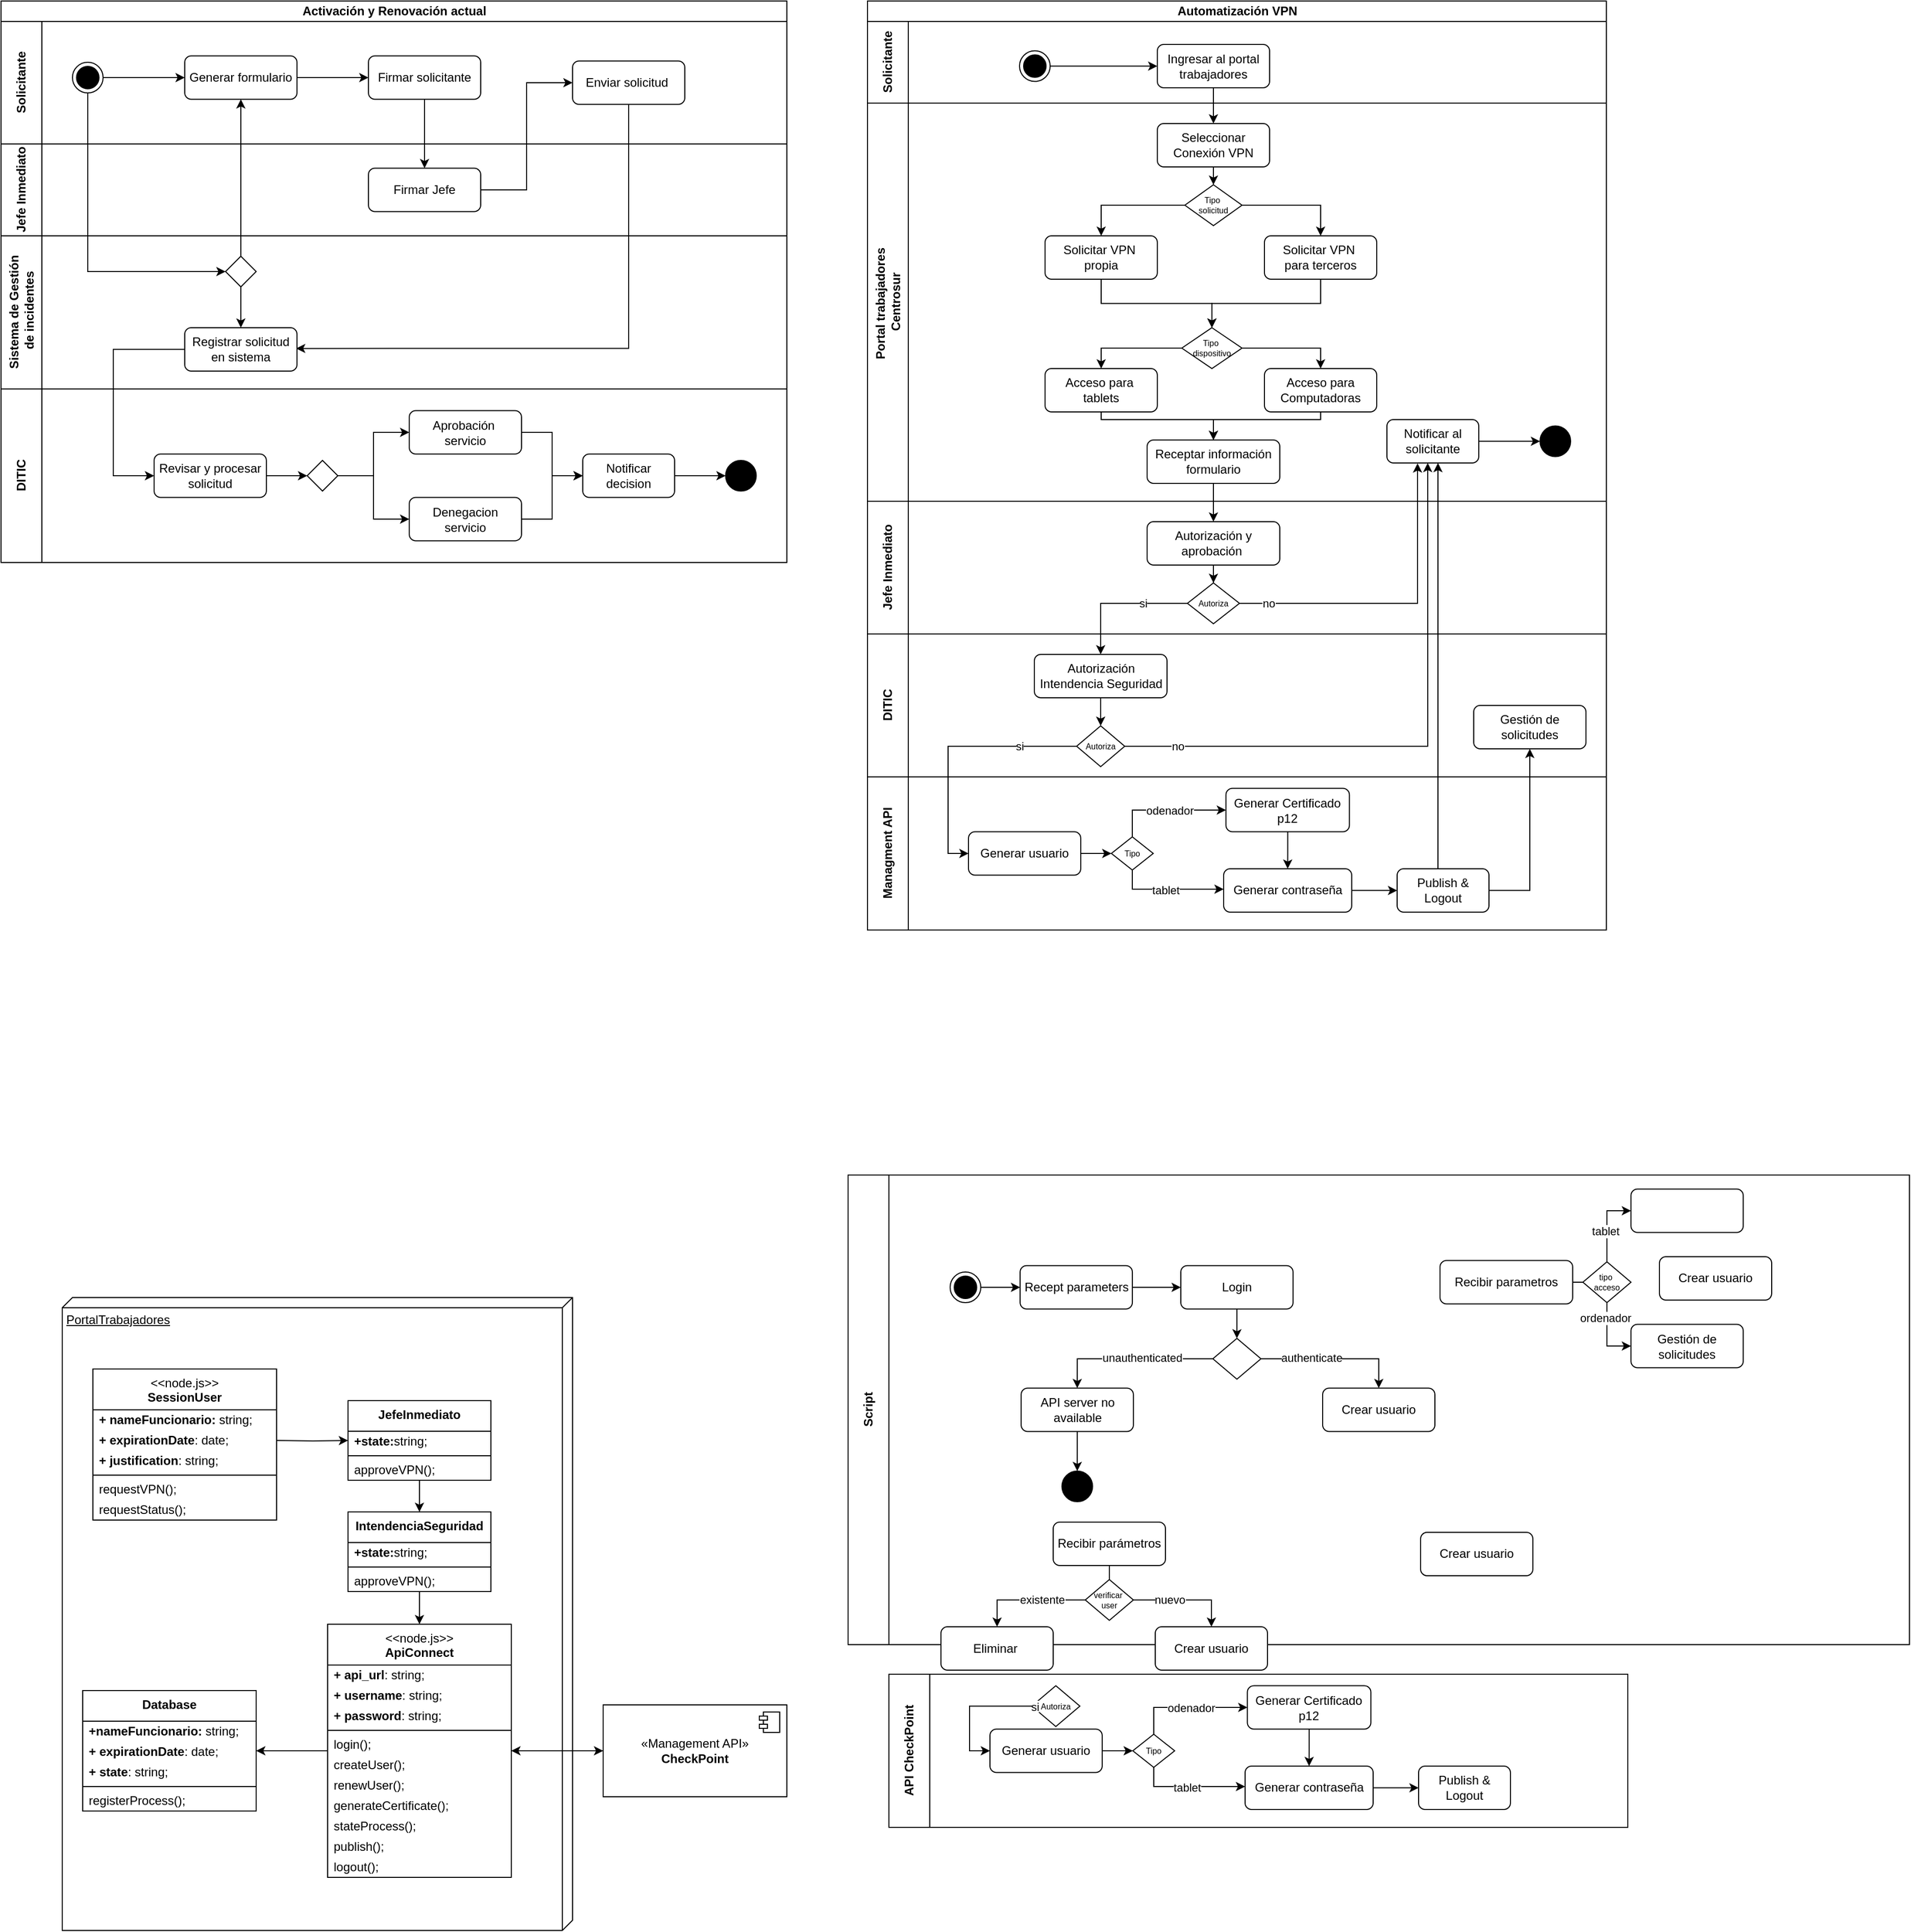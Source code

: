 <mxfile version="24.7.14">
  <diagram id="prtHgNgQTEPvFCAcTncT" name="Page-1">
    <mxGraphModel dx="778" dy="413" grid="1" gridSize="10" guides="1" tooltips="1" connect="1" arrows="1" fold="1" page="1" pageScale="1" pageWidth="827" pageHeight="1169" math="0" shadow="0">
      <root>
        <mxCell id="0" />
        <mxCell id="1" parent="0" />
        <mxCell id="noe4gfNRGWv2lA2J6sTW-7" value="Activación y Renovación actual" style="swimlane;childLayout=stackLayout;resizeParent=1;resizeParentMax=0;horizontal=1;startSize=20;horizontalStack=0;html=1;" parent="1" vertex="1">
          <mxGeometry x="30" y="40" width="770" height="550" as="geometry" />
        </mxCell>
        <mxCell id="noe4gfNRGWv2lA2J6sTW-8" value="Solicitante" style="swimlane;startSize=40;horizontal=0;html=1;" parent="noe4gfNRGWv2lA2J6sTW-7" vertex="1">
          <mxGeometry y="20" width="770" height="120" as="geometry" />
        </mxCell>
        <mxCell id="noe4gfNRGWv2lA2J6sTW-21" style="edgeStyle=orthogonalEdgeStyle;rounded=0;orthogonalLoop=1;jettySize=auto;html=1;exitX=1;exitY=0.5;exitDx=0;exitDy=0;entryX=0;entryY=0.5;entryDx=0;entryDy=0;" parent="noe4gfNRGWv2lA2J6sTW-8" source="noe4gfNRGWv2lA2J6sTW-16" target="noe4gfNRGWv2lA2J6sTW-20" edge="1">
          <mxGeometry relative="1" as="geometry" />
        </mxCell>
        <mxCell id="noe4gfNRGWv2lA2J6sTW-16" value="" style="ellipse;html=1;shape=endState;fillColor=strokeColor;" parent="noe4gfNRGWv2lA2J6sTW-8" vertex="1">
          <mxGeometry x="70" y="40" width="30" height="30" as="geometry" />
        </mxCell>
        <mxCell id="noe4gfNRGWv2lA2J6sTW-29" style="edgeStyle=orthogonalEdgeStyle;rounded=0;orthogonalLoop=1;jettySize=auto;html=1;exitX=1;exitY=0.5;exitDx=0;exitDy=0;entryX=0;entryY=0.5;entryDx=0;entryDy=0;" parent="noe4gfNRGWv2lA2J6sTW-8" source="noe4gfNRGWv2lA2J6sTW-20" target="noe4gfNRGWv2lA2J6sTW-27" edge="1">
          <mxGeometry relative="1" as="geometry" />
        </mxCell>
        <mxCell id="noe4gfNRGWv2lA2J6sTW-20" value="Generar formulario" style="rounded=1;whiteSpace=wrap;html=1;" parent="noe4gfNRGWv2lA2J6sTW-8" vertex="1">
          <mxGeometry x="180" y="33.75" width="110" height="42.5" as="geometry" />
        </mxCell>
        <mxCell id="noe4gfNRGWv2lA2J6sTW-27" value="Firmar solicitante" style="rounded=1;whiteSpace=wrap;html=1;" parent="noe4gfNRGWv2lA2J6sTW-8" vertex="1">
          <mxGeometry x="360" y="33.75" width="110" height="42.5" as="geometry" />
        </mxCell>
        <mxCell id="noe4gfNRGWv2lA2J6sTW-50" value="Enviar solicitud&amp;nbsp;" style="rounded=1;whiteSpace=wrap;html=1;" parent="noe4gfNRGWv2lA2J6sTW-8" vertex="1">
          <mxGeometry x="560" y="38.75" width="110" height="42.5" as="geometry" />
        </mxCell>
        <mxCell id="noe4gfNRGWv2lA2J6sTW-9" value="Jefe Inmediato" style="swimlane;startSize=40;horizontal=0;html=1;" parent="noe4gfNRGWv2lA2J6sTW-7" vertex="1">
          <mxGeometry y="140" width="770" height="90" as="geometry" />
        </mxCell>
        <mxCell id="noe4gfNRGWv2lA2J6sTW-43" value="Firmar Jefe" style="rounded=1;whiteSpace=wrap;html=1;" parent="noe4gfNRGWv2lA2J6sTW-9" vertex="1">
          <mxGeometry x="360" y="23.75" width="110" height="42.5" as="geometry" />
        </mxCell>
        <mxCell id="noe4gfNRGWv2lA2J6sTW-35" style="edgeStyle=orthogonalEdgeStyle;rounded=0;orthogonalLoop=1;jettySize=auto;html=1;exitX=0;exitY=0.5;exitDx=0;exitDy=0;entryX=0;entryY=0.5;entryDx=0;entryDy=0;" parent="noe4gfNRGWv2lA2J6sTW-7" source="noe4gfNRGWv2lA2J6sTW-28" target="noe4gfNRGWv2lA2J6sTW-34" edge="1">
          <mxGeometry relative="1" as="geometry">
            <Array as="points">
              <mxPoint x="110" y="341" />
              <mxPoint x="110" y="465" />
            </Array>
            <mxPoint x="150" y="470" as="targetPoint" />
          </mxGeometry>
        </mxCell>
        <mxCell id="noe4gfNRGWv2lA2J6sTW-44" style="edgeStyle=orthogonalEdgeStyle;rounded=0;orthogonalLoop=1;jettySize=auto;html=1;" parent="noe4gfNRGWv2lA2J6sTW-7" source="noe4gfNRGWv2lA2J6sTW-27" target="noe4gfNRGWv2lA2J6sTW-43" edge="1">
          <mxGeometry relative="1" as="geometry" />
        </mxCell>
        <mxCell id="noe4gfNRGWv2lA2J6sTW-51" style="edgeStyle=orthogonalEdgeStyle;rounded=0;orthogonalLoop=1;jettySize=auto;html=1;exitX=1;exitY=0.5;exitDx=0;exitDy=0;entryX=0;entryY=0.5;entryDx=0;entryDy=0;" parent="noe4gfNRGWv2lA2J6sTW-7" source="noe4gfNRGWv2lA2J6sTW-43" target="noe4gfNRGWv2lA2J6sTW-50" edge="1">
          <mxGeometry relative="1" as="geometry" />
        </mxCell>
        <mxCell id="noe4gfNRGWv2lA2J6sTW-52" style="edgeStyle=orthogonalEdgeStyle;rounded=0;orthogonalLoop=1;jettySize=auto;html=1;exitX=0.5;exitY=1;exitDx=0;exitDy=0;entryX=0.992;entryY=0.478;entryDx=0;entryDy=0;entryPerimeter=0;" parent="noe4gfNRGWv2lA2J6sTW-7" source="noe4gfNRGWv2lA2J6sTW-50" target="noe4gfNRGWv2lA2J6sTW-28" edge="1">
          <mxGeometry relative="1" as="geometry">
            <Array as="points">
              <mxPoint x="615" y="340" />
            </Array>
          </mxGeometry>
        </mxCell>
        <mxCell id="noe4gfNRGWv2lA2J6sTW-10" value="Sistema de Gestión&lt;div&gt;&amp;nbsp;de incidentes&lt;/div&gt;" style="swimlane;startSize=40;horizontal=0;html=1;" parent="noe4gfNRGWv2lA2J6sTW-7" vertex="1">
          <mxGeometry y="230" width="770" height="150" as="geometry" />
        </mxCell>
        <mxCell id="noe4gfNRGWv2lA2J6sTW-28" value="Registrar solicitud en sistema" style="rounded=1;whiteSpace=wrap;html=1;" parent="noe4gfNRGWv2lA2J6sTW-10" vertex="1">
          <mxGeometry x="180" y="90" width="110" height="42.5" as="geometry" />
        </mxCell>
        <mxCell id="Fjk8sXtAmXVKdD_IVlMe-5" style="edgeStyle=orthogonalEdgeStyle;rounded=0;orthogonalLoop=1;jettySize=auto;html=1;" parent="noe4gfNRGWv2lA2J6sTW-10" source="Fjk8sXtAmXVKdD_IVlMe-4" target="noe4gfNRGWv2lA2J6sTW-28" edge="1">
          <mxGeometry relative="1" as="geometry" />
        </mxCell>
        <mxCell id="Fjk8sXtAmXVKdD_IVlMe-4" value="" style="rhombus;" parent="noe4gfNRGWv2lA2J6sTW-10" vertex="1">
          <mxGeometry x="220" y="20" width="30" height="30" as="geometry" />
        </mxCell>
        <mxCell id="noe4gfNRGWv2lA2J6sTW-11" value="DITIC" style="swimlane;startSize=40;horizontal=0;html=1;" parent="noe4gfNRGWv2lA2J6sTW-7" vertex="1">
          <mxGeometry y="380" width="770" height="170" as="geometry" />
        </mxCell>
        <mxCell id="noe4gfNRGWv2lA2J6sTW-40" style="edgeStyle=orthogonalEdgeStyle;rounded=0;orthogonalLoop=1;jettySize=auto;html=1;entryX=0;entryY=0.5;entryDx=0;entryDy=0;" parent="noe4gfNRGWv2lA2J6sTW-11" source="noe4gfNRGWv2lA2J6sTW-18" target="noe4gfNRGWv2lA2J6sTW-39" edge="1">
          <mxGeometry relative="1" as="geometry" />
        </mxCell>
        <mxCell id="noe4gfNRGWv2lA2J6sTW-41" style="edgeStyle=orthogonalEdgeStyle;rounded=0;orthogonalLoop=1;jettySize=auto;html=1;entryX=0;entryY=0.5;entryDx=0;entryDy=0;" parent="noe4gfNRGWv2lA2J6sTW-11" source="noe4gfNRGWv2lA2J6sTW-18" target="noe4gfNRGWv2lA2J6sTW-38" edge="1">
          <mxGeometry relative="1" as="geometry" />
        </mxCell>
        <mxCell id="noe4gfNRGWv2lA2J6sTW-18" value="" style="rhombus;" parent="noe4gfNRGWv2lA2J6sTW-11" vertex="1">
          <mxGeometry x="300" y="70" width="30" height="30" as="geometry" />
        </mxCell>
        <mxCell id="noe4gfNRGWv2lA2J6sTW-37" style="edgeStyle=orthogonalEdgeStyle;rounded=0;orthogonalLoop=1;jettySize=auto;html=1;exitX=1;exitY=0.5;exitDx=0;exitDy=0;" parent="noe4gfNRGWv2lA2J6sTW-11" source="noe4gfNRGWv2lA2J6sTW-34" target="noe4gfNRGWv2lA2J6sTW-18" edge="1">
          <mxGeometry relative="1" as="geometry" />
        </mxCell>
        <mxCell id="noe4gfNRGWv2lA2J6sTW-34" value="Revisar y procesar solicitud" style="rounded=1;whiteSpace=wrap;html=1;" parent="noe4gfNRGWv2lA2J6sTW-11" vertex="1">
          <mxGeometry x="150" y="63.75" width="110" height="42.5" as="geometry" />
        </mxCell>
        <mxCell id="noe4gfNRGWv2lA2J6sTW-47" style="edgeStyle=orthogonalEdgeStyle;rounded=0;orthogonalLoop=1;jettySize=auto;html=1;exitX=1;exitY=0.5;exitDx=0;exitDy=0;entryX=0;entryY=0.5;entryDx=0;entryDy=0;" parent="noe4gfNRGWv2lA2J6sTW-11" source="noe4gfNRGWv2lA2J6sTW-38" target="noe4gfNRGWv2lA2J6sTW-46" edge="1">
          <mxGeometry relative="1" as="geometry" />
        </mxCell>
        <mxCell id="noe4gfNRGWv2lA2J6sTW-38" value="Aprobación&amp;nbsp;&lt;div&gt;servicio&lt;/div&gt;" style="rounded=1;whiteSpace=wrap;html=1;" parent="noe4gfNRGWv2lA2J6sTW-11" vertex="1">
          <mxGeometry x="400" y="21.25" width="110" height="42.5" as="geometry" />
        </mxCell>
        <mxCell id="noe4gfNRGWv2lA2J6sTW-48" style="edgeStyle=orthogonalEdgeStyle;rounded=0;orthogonalLoop=1;jettySize=auto;html=1;exitX=1;exitY=0.5;exitDx=0;exitDy=0;" parent="noe4gfNRGWv2lA2J6sTW-11" source="noe4gfNRGWv2lA2J6sTW-39" target="noe4gfNRGWv2lA2J6sTW-46" edge="1">
          <mxGeometry relative="1" as="geometry" />
        </mxCell>
        <mxCell id="noe4gfNRGWv2lA2J6sTW-39" value="Denegacion servicio" style="rounded=1;whiteSpace=wrap;html=1;" parent="noe4gfNRGWv2lA2J6sTW-11" vertex="1">
          <mxGeometry x="400" y="106.25" width="110" height="42.5" as="geometry" />
        </mxCell>
        <mxCell id="noe4gfNRGWv2lA2J6sTW-49" style="edgeStyle=orthogonalEdgeStyle;rounded=0;orthogonalLoop=1;jettySize=auto;html=1;" parent="noe4gfNRGWv2lA2J6sTW-11" source="noe4gfNRGWv2lA2J6sTW-46" target="noe4gfNRGWv2lA2J6sTW-17" edge="1">
          <mxGeometry relative="1" as="geometry" />
        </mxCell>
        <mxCell id="noe4gfNRGWv2lA2J6sTW-46" value="Notificar decision" style="rounded=1;whiteSpace=wrap;html=1;" parent="noe4gfNRGWv2lA2J6sTW-11" vertex="1">
          <mxGeometry x="570" y="63.75" width="90" height="42.5" as="geometry" />
        </mxCell>
        <mxCell id="noe4gfNRGWv2lA2J6sTW-17" value="" style="ellipse;fillColor=strokeColor;html=1;" parent="noe4gfNRGWv2lA2J6sTW-11" vertex="1">
          <mxGeometry x="710" y="70" width="30" height="30" as="geometry" />
        </mxCell>
        <mxCell id="Fjk8sXtAmXVKdD_IVlMe-3" style="edgeStyle=orthogonalEdgeStyle;rounded=0;orthogonalLoop=1;jettySize=auto;html=1;entryX=0;entryY=0.5;entryDx=0;entryDy=0;exitX=0.5;exitY=1;exitDx=0;exitDy=0;" parent="noe4gfNRGWv2lA2J6sTW-7" source="noe4gfNRGWv2lA2J6sTW-16" target="Fjk8sXtAmXVKdD_IVlMe-4" edge="1">
          <mxGeometry relative="1" as="geometry">
            <mxPoint x="85" y="270" as="targetPoint" />
          </mxGeometry>
        </mxCell>
        <mxCell id="Fjk8sXtAmXVKdD_IVlMe-6" style="edgeStyle=orthogonalEdgeStyle;rounded=0;orthogonalLoop=1;jettySize=auto;html=1;" parent="noe4gfNRGWv2lA2J6sTW-7" source="Fjk8sXtAmXVKdD_IVlMe-4" target="noe4gfNRGWv2lA2J6sTW-20" edge="1">
          <mxGeometry relative="1" as="geometry" />
        </mxCell>
        <mxCell id="noe4gfNRGWv2lA2J6sTW-54" value="Automatización VPN" style="swimlane;childLayout=stackLayout;resizeParent=1;resizeParentMax=0;horizontal=1;startSize=20;horizontalStack=0;html=1;" parent="1" vertex="1">
          <mxGeometry x="879" y="40" width="724" height="910" as="geometry" />
        </mxCell>
        <mxCell id="noe4gfNRGWv2lA2J6sTW-55" value="Solicitante" style="swimlane;startSize=40;horizontal=0;html=1;" parent="noe4gfNRGWv2lA2J6sTW-54" vertex="1">
          <mxGeometry y="20" width="724" height="80" as="geometry">
            <mxRectangle y="160" width="770" height="40" as="alternateBounds" />
          </mxGeometry>
        </mxCell>
        <mxCell id="noe4gfNRGWv2lA2J6sTW-57" value="" style="ellipse;html=1;shape=endState;fillColor=strokeColor;" parent="noe4gfNRGWv2lA2J6sTW-55" vertex="1">
          <mxGeometry x="149" y="28.75" width="30" height="30" as="geometry" />
        </mxCell>
        <mxCell id="noe4gfNRGWv2lA2J6sTW-59" value="Ingresar al portal trabajadores" style="rounded=1;whiteSpace=wrap;html=1;" parent="noe4gfNRGWv2lA2J6sTW-55" vertex="1">
          <mxGeometry x="284" y="22.5" width="110" height="42.5" as="geometry" />
        </mxCell>
        <mxCell id="noe4gfNRGWv2lA2J6sTW-56" style="edgeStyle=orthogonalEdgeStyle;rounded=0;orthogonalLoop=1;jettySize=auto;html=1;exitX=1;exitY=0.5;exitDx=0;exitDy=0;entryX=0;entryY=0.5;entryDx=0;entryDy=0;" parent="noe4gfNRGWv2lA2J6sTW-55" source="noe4gfNRGWv2lA2J6sTW-57" target="noe4gfNRGWv2lA2J6sTW-59" edge="1">
          <mxGeometry relative="1" as="geometry" />
        </mxCell>
        <mxCell id="noe4gfNRGWv2lA2J6sTW-65" value="Portal trabajadores&amp;nbsp;&lt;div&gt;Centrosur&lt;/div&gt;" style="swimlane;startSize=40;horizontal=0;html=1;" parent="noe4gfNRGWv2lA2J6sTW-54" vertex="1">
          <mxGeometry y="100" width="724" height="390" as="geometry" />
        </mxCell>
        <mxCell id="noe4gfNRGWv2lA2J6sTW-82" value="" style="ellipse;fillColor=strokeColor;html=1;" parent="noe4gfNRGWv2lA2J6sTW-65" vertex="1">
          <mxGeometry x="659" y="316.25" width="30" height="30" as="geometry" />
        </mxCell>
        <mxCell id="V7ezKJtM_iHULXk7BGkr-1" value="Notificar al solicitante" style="rounded=1;whiteSpace=wrap;html=1;" parent="noe4gfNRGWv2lA2J6sTW-65" vertex="1">
          <mxGeometry x="509" y="310" width="90" height="42.5" as="geometry" />
        </mxCell>
        <mxCell id="V7ezKJtM_iHULXk7BGkr-3" style="edgeStyle=orthogonalEdgeStyle;rounded=0;orthogonalLoop=1;jettySize=auto;html=1;" parent="noe4gfNRGWv2lA2J6sTW-65" source="V7ezKJtM_iHULXk7BGkr-1" target="noe4gfNRGWv2lA2J6sTW-82" edge="1">
          <mxGeometry relative="1" as="geometry" />
        </mxCell>
        <mxCell id="d4bq5ZxsNLSNYlkimwdT-21" style="edgeStyle=orthogonalEdgeStyle;rounded=0;orthogonalLoop=1;jettySize=auto;html=1;entryX=0.5;entryY=0;entryDx=0;entryDy=0;exitX=0.5;exitY=1;exitDx=0;exitDy=0;" parent="noe4gfNRGWv2lA2J6sTW-65" source="d4bq5ZxsNLSNYlkimwdT-8" target="d4bq5ZxsNLSNYlkimwdT-16" edge="1">
          <mxGeometry relative="1" as="geometry" />
        </mxCell>
        <mxCell id="d4bq5ZxsNLSNYlkimwdT-8" value="Solicitar VPN&amp;nbsp;&lt;div&gt;propia&lt;/div&gt;" style="rounded=1;whiteSpace=wrap;html=1;" parent="noe4gfNRGWv2lA2J6sTW-65" vertex="1">
          <mxGeometry x="174" y="130" width="110" height="42.5" as="geometry" />
        </mxCell>
        <mxCell id="noe4gfNRGWv2lA2J6sTW-84" value="Receptar información formulario" style="rounded=1;whiteSpace=wrap;html=1;" parent="noe4gfNRGWv2lA2J6sTW-65" vertex="1">
          <mxGeometry x="274" y="330" width="130" height="42.5" as="geometry" />
        </mxCell>
        <mxCell id="d4bq5ZxsNLSNYlkimwdT-20" style="edgeStyle=orthogonalEdgeStyle;rounded=0;orthogonalLoop=1;jettySize=auto;html=1;entryX=0.5;entryY=0;entryDx=0;entryDy=0;exitX=0.5;exitY=1;exitDx=0;exitDy=0;" parent="noe4gfNRGWv2lA2J6sTW-65" source="noe4gfNRGWv2lA2J6sTW-83" target="d4bq5ZxsNLSNYlkimwdT-16" edge="1">
          <mxGeometry relative="1" as="geometry" />
        </mxCell>
        <mxCell id="noe4gfNRGWv2lA2J6sTW-83" value="Solicitar VPN&amp;nbsp;&lt;div&gt;para terceros&lt;/div&gt;" style="rounded=1;whiteSpace=wrap;html=1;" parent="noe4gfNRGWv2lA2J6sTW-65" vertex="1">
          <mxGeometry x="389" y="130" width="110" height="42.5" as="geometry" />
        </mxCell>
        <mxCell id="noe4gfNRGWv2lA2J6sTW-85" value="Tipo &#xa;solicitud" style="rhombus;fontSize=8;" parent="noe4gfNRGWv2lA2J6sTW-65" vertex="1">
          <mxGeometry x="311" y="80" width="56" height="40" as="geometry" />
        </mxCell>
        <mxCell id="GDcYB6Bzzp1uQZlanHpw-31" style="edgeStyle=orthogonalEdgeStyle;rounded=0;orthogonalLoop=1;jettySize=auto;html=1;exitX=1;exitY=0.5;exitDx=0;exitDy=0;" parent="noe4gfNRGWv2lA2J6sTW-65" source="noe4gfNRGWv2lA2J6sTW-85" target="noe4gfNRGWv2lA2J6sTW-83" edge="1">
          <mxGeometry relative="1" as="geometry" />
        </mxCell>
        <mxCell id="noe4gfNRGWv2lA2J6sTW-90" style="edgeStyle=orthogonalEdgeStyle;rounded=0;orthogonalLoop=1;jettySize=auto;html=1;exitX=0;exitY=0.5;exitDx=0;exitDy=0;" parent="noe4gfNRGWv2lA2J6sTW-65" source="noe4gfNRGWv2lA2J6sTW-85" target="d4bq5ZxsNLSNYlkimwdT-8" edge="1">
          <mxGeometry relative="1" as="geometry">
            <mxPoint x="259" y="140" as="targetPoint" />
          </mxGeometry>
        </mxCell>
        <mxCell id="WqTxuI944V4eX5fr_Rnq-127" style="edgeStyle=orthogonalEdgeStyle;rounded=0;orthogonalLoop=1;jettySize=auto;html=1;entryX=0.5;entryY=0;entryDx=0;entryDy=0;" parent="noe4gfNRGWv2lA2J6sTW-65" source="noe4gfNRGWv2lA2J6sTW-61" target="noe4gfNRGWv2lA2J6sTW-85" edge="1">
          <mxGeometry relative="1" as="geometry">
            <Array as="points">
              <mxPoint x="339" y="70" />
              <mxPoint x="339" y="70" />
            </Array>
          </mxGeometry>
        </mxCell>
        <mxCell id="noe4gfNRGWv2lA2J6sTW-61" value="Seleccionar Conexión VPN" style="rounded=1;whiteSpace=wrap;html=1;" parent="noe4gfNRGWv2lA2J6sTW-65" vertex="1">
          <mxGeometry x="284" y="20" width="110" height="42.5" as="geometry" />
        </mxCell>
        <mxCell id="d4bq5ZxsNLSNYlkimwdT-26" style="edgeStyle=orthogonalEdgeStyle;rounded=0;orthogonalLoop=1;jettySize=auto;html=1;" parent="noe4gfNRGWv2lA2J6sTW-65" source="noe4gfNRGWv2lA2J6sTW-66" target="noe4gfNRGWv2lA2J6sTW-84" edge="1">
          <mxGeometry relative="1" as="geometry">
            <Array as="points">
              <mxPoint x="444" y="310" />
              <mxPoint x="339" y="310" />
            </Array>
          </mxGeometry>
        </mxCell>
        <mxCell id="noe4gfNRGWv2lA2J6sTW-66" value="Acceso para Computadoras" style="rounded=1;whiteSpace=wrap;html=1;" parent="noe4gfNRGWv2lA2J6sTW-65" vertex="1">
          <mxGeometry x="389" y="260" width="110" height="42.5" as="geometry" />
        </mxCell>
        <mxCell id="d4bq5ZxsNLSNYlkimwdT-25" style="edgeStyle=orthogonalEdgeStyle;rounded=0;orthogonalLoop=1;jettySize=auto;html=1;exitX=0.5;exitY=1;exitDx=0;exitDy=0;" parent="noe4gfNRGWv2lA2J6sTW-65" source="d4bq5ZxsNLSNYlkimwdT-15" target="noe4gfNRGWv2lA2J6sTW-84" edge="1">
          <mxGeometry relative="1" as="geometry">
            <Array as="points">
              <mxPoint x="229" y="310" />
              <mxPoint x="339" y="310" />
            </Array>
          </mxGeometry>
        </mxCell>
        <mxCell id="d4bq5ZxsNLSNYlkimwdT-15" value="Acceso para&amp;nbsp;&lt;div&gt;tablets&lt;/div&gt;" style="rounded=1;whiteSpace=wrap;html=1;" parent="noe4gfNRGWv2lA2J6sTW-65" vertex="1">
          <mxGeometry x="174" y="260" width="110" height="42.5" as="geometry" />
        </mxCell>
        <mxCell id="d4bq5ZxsNLSNYlkimwdT-18" style="edgeStyle=orthogonalEdgeStyle;rounded=0;orthogonalLoop=1;jettySize=auto;html=1;entryX=0.5;entryY=0;entryDx=0;entryDy=0;exitX=0;exitY=0.5;exitDx=0;exitDy=0;" parent="noe4gfNRGWv2lA2J6sTW-65" source="d4bq5ZxsNLSNYlkimwdT-16" target="d4bq5ZxsNLSNYlkimwdT-15" edge="1">
          <mxGeometry relative="1" as="geometry">
            <Array as="points">
              <mxPoint x="229" y="240" />
            </Array>
          </mxGeometry>
        </mxCell>
        <mxCell id="d4bq5ZxsNLSNYlkimwdT-19" style="edgeStyle=orthogonalEdgeStyle;rounded=0;orthogonalLoop=1;jettySize=auto;html=1;entryX=0.5;entryY=0;entryDx=0;entryDy=0;" parent="noe4gfNRGWv2lA2J6sTW-65" source="d4bq5ZxsNLSNYlkimwdT-16" target="noe4gfNRGWv2lA2J6sTW-66" edge="1">
          <mxGeometry relative="1" as="geometry" />
        </mxCell>
        <mxCell id="d4bq5ZxsNLSNYlkimwdT-16" value="Tipo &#xa;dispositivo" style="rhombus;fontSize=8;" parent="noe4gfNRGWv2lA2J6sTW-65" vertex="1">
          <mxGeometry x="308" y="220" width="59" height="40" as="geometry" />
        </mxCell>
        <mxCell id="fS-RcKjKOrNgB4Vsdlcl-1" value="Jefe Inmediato" style="swimlane;startSize=40;horizontal=0;html=1;" parent="noe4gfNRGWv2lA2J6sTW-54" vertex="1">
          <mxGeometry y="490" width="724" height="130" as="geometry" />
        </mxCell>
        <mxCell id="0g1uhELNkOR_bsUMoijz-6" style="edgeStyle=orthogonalEdgeStyle;rounded=0;orthogonalLoop=1;jettySize=auto;html=1;entryX=0.5;entryY=0;entryDx=0;entryDy=0;" parent="fS-RcKjKOrNgB4Vsdlcl-1" source="fS-RcKjKOrNgB4Vsdlcl-9" target="0g1uhELNkOR_bsUMoijz-3" edge="1">
          <mxGeometry relative="1" as="geometry" />
        </mxCell>
        <mxCell id="fS-RcKjKOrNgB4Vsdlcl-9" value="Autorización y aprobación&amp;nbsp;" style="rounded=1;whiteSpace=wrap;html=1;" parent="fS-RcKjKOrNgB4Vsdlcl-1" vertex="1">
          <mxGeometry x="274" y="20" width="130" height="42.5" as="geometry" />
        </mxCell>
        <mxCell id="0g1uhELNkOR_bsUMoijz-3" value="Autoriza" style="rhombus;fontSize=8;" parent="fS-RcKjKOrNgB4Vsdlcl-1" vertex="1">
          <mxGeometry x="313.5" y="80" width="51" height="40" as="geometry" />
        </mxCell>
        <mxCell id="GDcYB6Bzzp1uQZlanHpw-16" style="edgeStyle=orthogonalEdgeStyle;rounded=0;orthogonalLoop=1;jettySize=auto;html=1;" parent="noe4gfNRGWv2lA2J6sTW-54" source="noe4gfNRGWv2lA2J6sTW-81" target="V7ezKJtM_iHULXk7BGkr-1" edge="1">
          <mxGeometry relative="1" as="geometry">
            <Array as="points">
              <mxPoint x="559" y="650" />
              <mxPoint x="559" y="650" />
            </Array>
          </mxGeometry>
        </mxCell>
        <mxCell id="GDcYB6Bzzp1uQZlanHpw-8" value="DITIC" style="swimlane;startSize=40;horizontal=0;html=1;" parent="noe4gfNRGWv2lA2J6sTW-54" vertex="1">
          <mxGeometry y="620" width="724" height="140" as="geometry" />
        </mxCell>
        <mxCell id="WqTxuI944V4eX5fr_Rnq-110" style="edgeStyle=orthogonalEdgeStyle;rounded=0;orthogonalLoop=1;jettySize=auto;html=1;exitX=0.5;exitY=1;exitDx=0;exitDy=0;" parent="GDcYB6Bzzp1uQZlanHpw-8" edge="1">
          <mxGeometry relative="1" as="geometry">
            <mxPoint x="339" y="62.5" as="sourcePoint" />
            <mxPoint x="339" y="62.5" as="targetPoint" />
          </mxGeometry>
        </mxCell>
        <mxCell id="GDcYB6Bzzp1uQZlanHpw-5" value="Gestión de solicitudes" style="rounded=1;whiteSpace=wrap;html=1;" parent="GDcYB6Bzzp1uQZlanHpw-8" vertex="1">
          <mxGeometry x="594" y="70" width="110" height="42.5" as="geometry" />
        </mxCell>
        <mxCell id="d4bq5ZxsNLSNYlkimwdT-9" value="Autorización Intendencia Seguridad" style="rounded=1;whiteSpace=wrap;html=1;" parent="GDcYB6Bzzp1uQZlanHpw-8" vertex="1">
          <mxGeometry x="163.5" y="20" width="130" height="42.5" as="geometry" />
        </mxCell>
        <mxCell id="WqTxuI944V4eX5fr_Rnq-105" value="Autoriza" style="rhombus;fontSize=8;" parent="GDcYB6Bzzp1uQZlanHpw-8" vertex="1">
          <mxGeometry x="204.94" y="90" width="47.12" height="40" as="geometry" />
        </mxCell>
        <mxCell id="d4bq5ZxsNLSNYlkimwdT-11" style="edgeStyle=orthogonalEdgeStyle;rounded=0;orthogonalLoop=1;jettySize=auto;html=1;entryX=0.5;entryY=0;entryDx=0;entryDy=0;" parent="GDcYB6Bzzp1uQZlanHpw-8" source="d4bq5ZxsNLSNYlkimwdT-9" target="WqTxuI944V4eX5fr_Rnq-105" edge="1">
          <mxGeometry relative="1" as="geometry" />
        </mxCell>
        <mxCell id="noe4gfNRGWv2lA2J6sTW-70" value="Managment API" style="swimlane;startSize=40;horizontal=0;html=1;" parent="noe4gfNRGWv2lA2J6sTW-54" vertex="1">
          <mxGeometry y="760" width="724" height="150" as="geometry" />
        </mxCell>
        <mxCell id="0g1uhELNkOR_bsUMoijz-19" style="edgeStyle=orthogonalEdgeStyle;rounded=0;orthogonalLoop=1;jettySize=auto;html=1;" parent="noe4gfNRGWv2lA2J6sTW-70" source="noe4gfNRGWv2lA2J6sTW-77" target="noe4gfNRGWv2lA2J6sTW-81" edge="1">
          <mxGeometry relative="1" as="geometry" />
        </mxCell>
        <mxCell id="noe4gfNRGWv2lA2J6sTW-77" value="Generar contraseña" style="rounded=1;whiteSpace=wrap;html=1;" parent="noe4gfNRGWv2lA2J6sTW-70" vertex="1">
          <mxGeometry x="349" y="90" width="125.5" height="42.5" as="geometry" />
        </mxCell>
        <mxCell id="0g1uhELNkOR_bsUMoijz-22" style="edgeStyle=orthogonalEdgeStyle;rounded=0;orthogonalLoop=1;jettySize=auto;html=1;entryX=0;entryY=0.5;entryDx=0;entryDy=0;" parent="noe4gfNRGWv2lA2J6sTW-70" source="noe4gfNRGWv2lA2J6sTW-75" target="0g1uhELNkOR_bsUMoijz-10" edge="1">
          <mxGeometry relative="1" as="geometry" />
        </mxCell>
        <mxCell id="noe4gfNRGWv2lA2J6sTW-75" value="Generar usuario" style="rounded=1;whiteSpace=wrap;html=1;" parent="noe4gfNRGWv2lA2J6sTW-70" vertex="1">
          <mxGeometry x="99" y="53.75" width="110" height="42.5" as="geometry" />
        </mxCell>
        <mxCell id="noe4gfNRGWv2lA2J6sTW-81" value="Publish &amp;amp; Logout" style="rounded=1;whiteSpace=wrap;html=1;" parent="noe4gfNRGWv2lA2J6sTW-70" vertex="1">
          <mxGeometry x="519" y="90" width="90" height="42.5" as="geometry" />
        </mxCell>
        <mxCell id="0g1uhELNkOR_bsUMoijz-14" style="edgeStyle=orthogonalEdgeStyle;rounded=0;orthogonalLoop=1;jettySize=auto;html=1;exitX=0.5;exitY=0;exitDx=0;exitDy=0;entryX=0;entryY=0.5;entryDx=0;entryDy=0;" parent="noe4gfNRGWv2lA2J6sTW-70" source="0g1uhELNkOR_bsUMoijz-10" target="0g1uhELNkOR_bsUMoijz-12" edge="1">
          <mxGeometry relative="1" as="geometry" />
        </mxCell>
        <mxCell id="0g1uhELNkOR_bsUMoijz-23" value="odenador" style="edgeLabel;html=1;align=center;verticalAlign=middle;resizable=0;points=[];" parent="0g1uhELNkOR_bsUMoijz-14" vertex="1" connectable="0">
          <mxGeometry x="-0.093" relative="1" as="geometry">
            <mxPoint x="9" as="offset" />
          </mxGeometry>
        </mxCell>
        <mxCell id="0g1uhELNkOR_bsUMoijz-15" style="edgeStyle=orthogonalEdgeStyle;rounded=0;orthogonalLoop=1;jettySize=auto;html=1;exitX=0.5;exitY=1;exitDx=0;exitDy=0;" parent="noe4gfNRGWv2lA2J6sTW-70" source="0g1uhELNkOR_bsUMoijz-10" target="noe4gfNRGWv2lA2J6sTW-77" edge="1">
          <mxGeometry relative="1" as="geometry">
            <mxPoint x="359" y="139.375" as="targetPoint" />
            <Array as="points">
              <mxPoint x="259" y="110" />
            </Array>
          </mxGeometry>
        </mxCell>
        <mxCell id="0g1uhELNkOR_bsUMoijz-24" value="tablet" style="edgeLabel;html=1;align=center;verticalAlign=middle;resizable=0;points=[];" parent="0g1uhELNkOR_bsUMoijz-15" vertex="1" connectable="0">
          <mxGeometry x="-0.148" relative="1" as="geometry">
            <mxPoint x="5" y="1" as="offset" />
          </mxGeometry>
        </mxCell>
        <mxCell id="0g1uhELNkOR_bsUMoijz-10" value="Tipo" style="rhombus;fontSize=8;" parent="noe4gfNRGWv2lA2J6sTW-70" vertex="1">
          <mxGeometry x="239" y="58.75" width="41" height="32.5" as="geometry" />
        </mxCell>
        <mxCell id="0g1uhELNkOR_bsUMoijz-18" style="edgeStyle=orthogonalEdgeStyle;rounded=0;orthogonalLoop=1;jettySize=auto;html=1;" parent="noe4gfNRGWv2lA2J6sTW-70" source="0g1uhELNkOR_bsUMoijz-12" target="noe4gfNRGWv2lA2J6sTW-77" edge="1">
          <mxGeometry relative="1" as="geometry">
            <mxPoint x="489" y="60" as="targetPoint" />
          </mxGeometry>
        </mxCell>
        <mxCell id="0g1uhELNkOR_bsUMoijz-12" value="Generar Certificado p12" style="rounded=1;whiteSpace=wrap;html=1;" parent="noe4gfNRGWv2lA2J6sTW-70" vertex="1">
          <mxGeometry x="351.25" y="11.25" width="121" height="42.5" as="geometry" />
        </mxCell>
        <mxCell id="WqTxuI944V4eX5fr_Rnq-97" style="edgeStyle=orthogonalEdgeStyle;rounded=0;orthogonalLoop=1;jettySize=auto;html=1;entryX=0.5;entryY=1;entryDx=0;entryDy=0;exitX=1;exitY=0.5;exitDx=0;exitDy=0;" parent="noe4gfNRGWv2lA2J6sTW-54" source="noe4gfNRGWv2lA2J6sTW-81" target="GDcYB6Bzzp1uQZlanHpw-5" edge="1">
          <mxGeometry relative="1" as="geometry">
            <mxPoint x="679" y="690" as="targetPoint" />
            <Array as="points">
              <mxPoint x="649" y="871" />
            </Array>
          </mxGeometry>
        </mxCell>
        <mxCell id="fS-RcKjKOrNgB4Vsdlcl-12" style="edgeStyle=orthogonalEdgeStyle;rounded=0;orthogonalLoop=1;jettySize=auto;html=1;exitX=0.5;exitY=1;exitDx=0;exitDy=0;" parent="noe4gfNRGWv2lA2J6sTW-54" source="noe4gfNRGWv2lA2J6sTW-84" target="fS-RcKjKOrNgB4Vsdlcl-9" edge="1">
          <mxGeometry relative="1" as="geometry" />
        </mxCell>
        <mxCell id="WqTxuI944V4eX5fr_Rnq-124" style="edgeStyle=orthogonalEdgeStyle;rounded=0;orthogonalLoop=1;jettySize=auto;html=1;entryX=0;entryY=0.5;entryDx=0;entryDy=0;exitX=0;exitY=0.5;exitDx=0;exitDy=0;" parent="noe4gfNRGWv2lA2J6sTW-54" source="WqTxuI944V4eX5fr_Rnq-105" target="noe4gfNRGWv2lA2J6sTW-75" edge="1">
          <mxGeometry relative="1" as="geometry" />
        </mxCell>
        <mxCell id="0g1uhELNkOR_bsUMoijz-1" value="si" style="edgeLabel;html=1;align=center;verticalAlign=middle;resizable=0;points=[];" parent="WqTxuI944V4eX5fr_Rnq-124" vertex="1" connectable="0">
          <mxGeometry x="-0.076" y="-4" relative="1" as="geometry">
            <mxPoint x="60" y="4" as="offset" />
          </mxGeometry>
        </mxCell>
        <mxCell id="noe4gfNRGWv2lA2J6sTW-92" style="edgeStyle=orthogonalEdgeStyle;rounded=0;orthogonalLoop=1;jettySize=auto;html=1;exitX=0.5;exitY=1;exitDx=0;exitDy=0;entryX=0.5;entryY=0;entryDx=0;entryDy=0;" parent="noe4gfNRGWv2lA2J6sTW-54" source="noe4gfNRGWv2lA2J6sTW-59" target="noe4gfNRGWv2lA2J6sTW-61" edge="1">
          <mxGeometry relative="1" as="geometry" />
        </mxCell>
        <mxCell id="d4bq5ZxsNLSNYlkimwdT-24" style="edgeStyle=orthogonalEdgeStyle;rounded=0;orthogonalLoop=1;jettySize=auto;html=1;exitX=1;exitY=0.5;exitDx=0;exitDy=0;entryX=0.444;entryY=0.999;entryDx=0;entryDy=0;entryPerimeter=0;" parent="noe4gfNRGWv2lA2J6sTW-54" source="WqTxuI944V4eX5fr_Rnq-105" target="V7ezKJtM_iHULXk7BGkr-1" edge="1">
          <mxGeometry relative="1" as="geometry">
            <mxPoint x="279" y="641.25" as="targetPoint" />
            <Array as="points">
              <mxPoint x="549" y="730" />
            </Array>
          </mxGeometry>
        </mxCell>
        <mxCell id="0g1uhELNkOR_bsUMoijz-2" value="no" style="edgeLabel;html=1;align=center;verticalAlign=middle;resizable=0;points=[];" parent="d4bq5ZxsNLSNYlkimwdT-24" vertex="1" connectable="0">
          <mxGeometry x="-0.908" y="1" relative="1" as="geometry">
            <mxPoint x="25" y="1" as="offset" />
          </mxGeometry>
        </mxCell>
        <mxCell id="0g1uhELNkOR_bsUMoijz-20" style="edgeStyle=orthogonalEdgeStyle;rounded=0;orthogonalLoop=1;jettySize=auto;html=1;" parent="noe4gfNRGWv2lA2J6sTW-54" source="0g1uhELNkOR_bsUMoijz-3" target="d4bq5ZxsNLSNYlkimwdT-9" edge="1">
          <mxGeometry relative="1" as="geometry" />
        </mxCell>
        <mxCell id="0g1uhELNkOR_bsUMoijz-21" value="si" style="edgeLabel;html=1;align=center;verticalAlign=middle;resizable=0;points=[];" parent="0g1uhELNkOR_bsUMoijz-20" vertex="1" connectable="0">
          <mxGeometry x="-0.105" y="1" relative="1" as="geometry">
            <mxPoint x="17" y="-1" as="offset" />
          </mxGeometry>
        </mxCell>
        <mxCell id="0g1uhELNkOR_bsUMoijz-4" style="edgeStyle=orthogonalEdgeStyle;rounded=0;orthogonalLoop=1;jettySize=auto;html=1;exitX=1;exitY=0.5;exitDx=0;exitDy=0;entryX=0.325;entryY=1.01;entryDx=0;entryDy=0;entryPerimeter=0;" parent="noe4gfNRGWv2lA2J6sTW-54" source="0g1uhELNkOR_bsUMoijz-3" target="V7ezKJtM_iHULXk7BGkr-1" edge="1">
          <mxGeometry relative="1" as="geometry">
            <mxPoint x="579" y="480" as="targetPoint" />
            <Array as="points">
              <mxPoint x="539" y="590" />
              <mxPoint x="539" y="453" />
            </Array>
          </mxGeometry>
        </mxCell>
        <mxCell id="0g1uhELNkOR_bsUMoijz-5" value="no" style="edgeLabel;html=1;align=center;verticalAlign=middle;resizable=0;points=[];" parent="0g1uhELNkOR_bsUMoijz-4" vertex="1" connectable="0">
          <mxGeometry x="-0.203" y="1" relative="1" as="geometry">
            <mxPoint x="-96" y="1" as="offset" />
          </mxGeometry>
        </mxCell>
        <mxCell id="Kc-1ZBXTXnxOrrLb6mlW-86" style="edgeStyle=orthogonalEdgeStyle;rounded=0;orthogonalLoop=1;jettySize=auto;html=1;" parent="1" source="d4bq5ZxsNLSNYlkimwdT-1" target="Kc-1ZBXTXnxOrrLb6mlW-8" edge="1">
          <mxGeometry relative="1" as="geometry" />
        </mxCell>
        <mxCell id="d4bq5ZxsNLSNYlkimwdT-1" value="«Management API»&lt;br&gt;&lt;b&gt;CheckPoint&lt;/b&gt;" style="html=1;dropTarget=0;whiteSpace=wrap;" parent="1" vertex="1">
          <mxGeometry x="620" y="1709" width="180" height="90" as="geometry" />
        </mxCell>
        <mxCell id="d4bq5ZxsNLSNYlkimwdT-2" value="" style="shape=module;jettyWidth=8;jettyHeight=4;" parent="d4bq5ZxsNLSNYlkimwdT-1" vertex="1">
          <mxGeometry x="1" width="20" height="20" relative="1" as="geometry">
            <mxPoint x="-27" y="7" as="offset" />
          </mxGeometry>
        </mxCell>
        <mxCell id="d4bq5ZxsNLSNYlkimwdT-3" value="PortalTrabajadores" style="verticalAlign=top;align=left;spacingTop=8;spacingLeft=2;spacingRight=12;shape=cube;size=10;direction=south;fontStyle=4;html=1;whiteSpace=wrap;" parent="1" vertex="1">
          <mxGeometry x="90" y="1310" width="500" height="620" as="geometry" />
        </mxCell>
        <mxCell id="Kc-1ZBXTXnxOrrLb6mlW-82" style="edgeStyle=orthogonalEdgeStyle;rounded=0;orthogonalLoop=1;jettySize=auto;html=1;" parent="1" source="Kc-1ZBXTXnxOrrLb6mlW-8" target="Kc-1ZBXTXnxOrrLb6mlW-77" edge="1">
          <mxGeometry relative="1" as="geometry" />
        </mxCell>
        <mxCell id="Kc-1ZBXTXnxOrrLb6mlW-8" value="&amp;lt;&amp;lt;node.js&amp;gt;&amp;gt;&lt;br&gt;&lt;b&gt;ApiConnect&lt;/b&gt;" style="swimlane;fontStyle=0;align=center;verticalAlign=top;childLayout=stackLayout;horizontal=1;startSize=40;horizontalStack=0;resizeParent=1;resizeParentMax=0;resizeLast=0;collapsible=0;marginBottom=0;html=1;whiteSpace=wrap;" parent="1" vertex="1">
          <mxGeometry x="350" y="1630" width="180" height="248" as="geometry" />
        </mxCell>
        <mxCell id="Kc-1ZBXTXnxOrrLb6mlW-10" value="&lt;b&gt;+ api_url&lt;/b&gt;: string;" style="text;html=1;strokeColor=none;fillColor=none;align=left;verticalAlign=middle;spacingLeft=4;spacingRight=4;overflow=hidden;rotatable=0;points=[[0,0.5],[1,0.5]];portConstraint=eastwest;whiteSpace=wrap;" parent="Kc-1ZBXTXnxOrrLb6mlW-8" vertex="1">
          <mxGeometry y="40" width="180" height="20" as="geometry" />
        </mxCell>
        <mxCell id="Kc-1ZBXTXnxOrrLb6mlW-16" value="&lt;b&gt;+ username&lt;/b&gt;: string;" style="text;html=1;strokeColor=none;fillColor=none;align=left;verticalAlign=middle;spacingLeft=4;spacingRight=4;overflow=hidden;rotatable=0;points=[[0,0.5],[1,0.5]];portConstraint=eastwest;whiteSpace=wrap;" parent="Kc-1ZBXTXnxOrrLb6mlW-8" vertex="1">
          <mxGeometry y="60" width="180" height="20" as="geometry" />
        </mxCell>
        <mxCell id="Kc-1ZBXTXnxOrrLb6mlW-17" value="&lt;b&gt;+ password&lt;/b&gt;: string;" style="text;html=1;strokeColor=none;fillColor=none;align=left;verticalAlign=middle;spacingLeft=4;spacingRight=4;overflow=hidden;rotatable=0;points=[[0,0.5],[1,0.5]];portConstraint=eastwest;whiteSpace=wrap;" parent="Kc-1ZBXTXnxOrrLb6mlW-8" vertex="1">
          <mxGeometry y="80" width="180" height="20" as="geometry" />
        </mxCell>
        <mxCell id="Kc-1ZBXTXnxOrrLb6mlW-13" value="" style="line;strokeWidth=1;fillColor=none;align=left;verticalAlign=middle;spacingTop=-1;spacingLeft=3;spacingRight=3;rotatable=0;labelPosition=right;points=[];portConstraint=eastwest;" parent="Kc-1ZBXTXnxOrrLb6mlW-8" vertex="1">
          <mxGeometry y="100" width="180" height="8" as="geometry" />
        </mxCell>
        <mxCell id="Kc-1ZBXTXnxOrrLb6mlW-15" value="login();" style="text;html=1;strokeColor=none;fillColor=none;align=left;verticalAlign=middle;spacingLeft=4;spacingRight=4;overflow=hidden;rotatable=0;points=[[0,0.5],[1,0.5]];portConstraint=eastwest;whiteSpace=wrap;" parent="Kc-1ZBXTXnxOrrLb6mlW-8" vertex="1">
          <mxGeometry y="108" width="180" height="20" as="geometry" />
        </mxCell>
        <mxCell id="Kc-1ZBXTXnxOrrLb6mlW-42" value="createUser();" style="text;html=1;strokeColor=none;fillColor=none;align=left;verticalAlign=middle;spacingLeft=4;spacingRight=4;overflow=hidden;rotatable=0;points=[[0,0.5],[1,0.5]];portConstraint=eastwest;whiteSpace=wrap;" parent="Kc-1ZBXTXnxOrrLb6mlW-8" vertex="1">
          <mxGeometry y="128" width="180" height="20" as="geometry" />
        </mxCell>
        <mxCell id="Kc-1ZBXTXnxOrrLb6mlW-84" value="renewUser();" style="text;html=1;strokeColor=none;fillColor=none;align=left;verticalAlign=middle;spacingLeft=4;spacingRight=4;overflow=hidden;rotatable=0;points=[[0,0.5],[1,0.5]];portConstraint=eastwest;whiteSpace=wrap;" parent="Kc-1ZBXTXnxOrrLb6mlW-8" vertex="1">
          <mxGeometry y="148" width="180" height="20" as="geometry" />
        </mxCell>
        <mxCell id="Kc-1ZBXTXnxOrrLb6mlW-54" value="generateCertificate();" style="text;html=1;strokeColor=none;fillColor=none;align=left;verticalAlign=middle;spacingLeft=4;spacingRight=4;overflow=hidden;rotatable=0;points=[[0,0.5],[1,0.5]];portConstraint=eastwest;whiteSpace=wrap;" parent="Kc-1ZBXTXnxOrrLb6mlW-8" vertex="1">
          <mxGeometry y="168" width="180" height="20" as="geometry" />
        </mxCell>
        <mxCell id="Kc-1ZBXTXnxOrrLb6mlW-93" value="stateProcess();" style="text;html=1;strokeColor=none;fillColor=none;align=left;verticalAlign=middle;spacingLeft=4;spacingRight=4;overflow=hidden;rotatable=0;points=[[0,0.5],[1,0.5]];portConstraint=eastwest;whiteSpace=wrap;" parent="Kc-1ZBXTXnxOrrLb6mlW-8" vertex="1">
          <mxGeometry y="188" width="180" height="20" as="geometry" />
        </mxCell>
        <mxCell id="Kc-1ZBXTXnxOrrLb6mlW-41" value="publish();" style="text;html=1;strokeColor=none;fillColor=none;align=left;verticalAlign=middle;spacingLeft=4;spacingRight=4;overflow=hidden;rotatable=0;points=[[0,0.5],[1,0.5]];portConstraint=eastwest;whiteSpace=wrap;" parent="Kc-1ZBXTXnxOrrLb6mlW-8" vertex="1">
          <mxGeometry y="208" width="180" height="20" as="geometry" />
        </mxCell>
        <mxCell id="Kc-1ZBXTXnxOrrLb6mlW-35" value="logout();" style="text;html=1;strokeColor=none;fillColor=none;align=left;verticalAlign=middle;spacingLeft=4;spacingRight=4;overflow=hidden;rotatable=0;points=[[0,0.5],[1,0.5]];portConstraint=eastwest;whiteSpace=wrap;" parent="Kc-1ZBXTXnxOrrLb6mlW-8" vertex="1">
          <mxGeometry y="228" width="180" height="20" as="geometry" />
        </mxCell>
        <mxCell id="Kc-1ZBXTXnxOrrLb6mlW-34" style="edgeStyle=orthogonalEdgeStyle;rounded=0;orthogonalLoop=1;jettySize=auto;html=1;exitX=1;exitY=0.5;exitDx=0;exitDy=0;" parent="1" target="Kc-1ZBXTXnxOrrLb6mlW-62" edge="1">
          <mxGeometry relative="1" as="geometry">
            <mxPoint x="210.0" y="1621.0" as="targetPoint" />
            <mxPoint x="300" y="1450" as="sourcePoint" />
          </mxGeometry>
        </mxCell>
        <mxCell id="Kc-1ZBXTXnxOrrLb6mlW-22" value="&amp;lt;&amp;lt;node.js&amp;gt;&amp;gt;&lt;br&gt;&lt;b&gt;SessionUser&lt;/b&gt;" style="swimlane;fontStyle=0;align=center;verticalAlign=top;childLayout=stackLayout;horizontal=1;startSize=40;horizontalStack=0;resizeParent=1;resizeParentMax=0;resizeLast=0;collapsible=0;marginBottom=0;html=1;whiteSpace=wrap;" parent="1" vertex="1">
          <mxGeometry x="120" y="1380" width="180" height="148" as="geometry" />
        </mxCell>
        <mxCell id="Kc-1ZBXTXnxOrrLb6mlW-23" value="&lt;b&gt;+ nameFuncionario: &lt;/b&gt;string;" style="text;html=1;strokeColor=none;fillColor=none;align=left;verticalAlign=middle;spacingLeft=4;spacingRight=4;overflow=hidden;rotatable=0;points=[[0,0.5],[1,0.5]];portConstraint=eastwest;whiteSpace=wrap;" parent="Kc-1ZBXTXnxOrrLb6mlW-22" vertex="1">
          <mxGeometry y="40" width="180" height="20" as="geometry" />
        </mxCell>
        <mxCell id="Kc-1ZBXTXnxOrrLb6mlW-25" value="&lt;b&gt;+ expirationDate&lt;/b&gt;: date;" style="text;html=1;strokeColor=none;fillColor=none;align=left;verticalAlign=middle;spacingLeft=4;spacingRight=4;overflow=hidden;rotatable=0;points=[[0,0.5],[1,0.5]];portConstraint=eastwest;whiteSpace=wrap;" parent="Kc-1ZBXTXnxOrrLb6mlW-22" vertex="1">
          <mxGeometry y="60" width="180" height="20" as="geometry" />
        </mxCell>
        <mxCell id="Kc-1ZBXTXnxOrrLb6mlW-50" value="&lt;b&gt;+ justification&lt;/b&gt;: string;" style="text;html=1;strokeColor=none;fillColor=none;align=left;verticalAlign=middle;spacingLeft=4;spacingRight=4;overflow=hidden;rotatable=0;points=[[0,0.5],[1,0.5]];portConstraint=eastwest;whiteSpace=wrap;" parent="Kc-1ZBXTXnxOrrLb6mlW-22" vertex="1">
          <mxGeometry y="80" width="180" height="20" as="geometry" />
        </mxCell>
        <mxCell id="Kc-1ZBXTXnxOrrLb6mlW-27" value="" style="line;strokeWidth=1;fillColor=none;align=left;verticalAlign=middle;spacingTop=-1;spacingLeft=3;spacingRight=3;rotatable=0;labelPosition=right;points=[];portConstraint=eastwest;" parent="Kc-1ZBXTXnxOrrLb6mlW-22" vertex="1">
          <mxGeometry y="100" width="180" height="8" as="geometry" />
        </mxCell>
        <mxCell id="Kc-1ZBXTXnxOrrLb6mlW-43" value="requestVPN();" style="text;html=1;strokeColor=none;fillColor=none;align=left;verticalAlign=middle;spacingLeft=4;spacingRight=4;overflow=hidden;rotatable=0;points=[[0,0.5],[1,0.5]];portConstraint=eastwest;whiteSpace=wrap;" parent="Kc-1ZBXTXnxOrrLb6mlW-22" vertex="1">
          <mxGeometry y="108" width="180" height="20" as="geometry" />
        </mxCell>
        <mxCell id="Kc-1ZBXTXnxOrrLb6mlW-149" value="requestStatus();" style="text;html=1;strokeColor=none;fillColor=none;align=left;verticalAlign=middle;spacingLeft=4;spacingRight=4;overflow=hidden;rotatable=0;points=[[0,0.5],[1,0.5]];portConstraint=eastwest;whiteSpace=wrap;" parent="Kc-1ZBXTXnxOrrLb6mlW-22" vertex="1">
          <mxGeometry y="128" width="180" height="20" as="geometry" />
        </mxCell>
        <mxCell id="Kc-1ZBXTXnxOrrLb6mlW-75" style="edgeStyle=orthogonalEdgeStyle;rounded=0;orthogonalLoop=1;jettySize=auto;html=1;entryX=0.5;entryY=0;entryDx=0;entryDy=0;" parent="1" source="Kc-1ZBXTXnxOrrLb6mlW-62" target="Kc-1ZBXTXnxOrrLb6mlW-70" edge="1">
          <mxGeometry relative="1" as="geometry" />
        </mxCell>
        <mxCell id="Kc-1ZBXTXnxOrrLb6mlW-62" value="&lt;b&gt;JefeInmediato&lt;/b&gt;" style="swimlane;fontStyle=0;align=center;verticalAlign=top;childLayout=stackLayout;horizontal=1;startSize=30;horizontalStack=0;resizeParent=1;resizeParentMax=0;resizeLast=0;collapsible=0;marginBottom=0;html=1;whiteSpace=wrap;" parent="1" vertex="1">
          <mxGeometry x="370" y="1411" width="140" height="78" as="geometry" />
        </mxCell>
        <mxCell id="Kc-1ZBXTXnxOrrLb6mlW-64" value="&lt;b&gt;+state:&lt;/b&gt;string;" style="text;html=1;strokeColor=none;fillColor=none;align=left;verticalAlign=middle;spacingLeft=4;spacingRight=4;overflow=hidden;rotatable=0;points=[[0,0.5],[1,0.5]];portConstraint=eastwest;whiteSpace=wrap;" parent="Kc-1ZBXTXnxOrrLb6mlW-62" vertex="1">
          <mxGeometry y="30" width="140" height="20" as="geometry" />
        </mxCell>
        <mxCell id="Kc-1ZBXTXnxOrrLb6mlW-67" value="" style="line;strokeWidth=1;fillColor=none;align=left;verticalAlign=middle;spacingTop=-1;spacingLeft=3;spacingRight=3;rotatable=0;labelPosition=right;points=[];portConstraint=eastwest;" parent="Kc-1ZBXTXnxOrrLb6mlW-62" vertex="1">
          <mxGeometry y="50" width="140" height="8" as="geometry" />
        </mxCell>
        <mxCell id="Kc-1ZBXTXnxOrrLb6mlW-69" value="approveVPN();" style="text;html=1;strokeColor=none;fillColor=none;align=left;verticalAlign=middle;spacingLeft=4;spacingRight=4;overflow=hidden;rotatable=0;points=[[0,0.5],[1,0.5]];portConstraint=eastwest;whiteSpace=wrap;" parent="Kc-1ZBXTXnxOrrLb6mlW-62" vertex="1">
          <mxGeometry y="58" width="140" height="20" as="geometry" />
        </mxCell>
        <mxCell id="Kc-1ZBXTXnxOrrLb6mlW-76" style="edgeStyle=orthogonalEdgeStyle;rounded=0;orthogonalLoop=1;jettySize=auto;html=1;" parent="1" source="Kc-1ZBXTXnxOrrLb6mlW-70" target="Kc-1ZBXTXnxOrrLb6mlW-8" edge="1">
          <mxGeometry relative="1" as="geometry" />
        </mxCell>
        <mxCell id="Kc-1ZBXTXnxOrrLb6mlW-70" value="&lt;b&gt;IntendenciaSeguridad&lt;/b&gt;" style="swimlane;fontStyle=0;align=center;verticalAlign=top;childLayout=stackLayout;horizontal=1;startSize=30;horizontalStack=0;resizeParent=1;resizeParentMax=0;resizeLast=0;collapsible=0;marginBottom=0;html=1;whiteSpace=wrap;" parent="1" vertex="1">
          <mxGeometry x="370" y="1520" width="140" height="78" as="geometry" />
        </mxCell>
        <mxCell id="Kc-1ZBXTXnxOrrLb6mlW-88" value="&lt;b&gt;+state:&lt;/b&gt;string;" style="text;html=1;strokeColor=none;fillColor=none;align=left;verticalAlign=middle;spacingLeft=4;spacingRight=4;overflow=hidden;rotatable=0;points=[[0,0.5],[1,0.5]];portConstraint=eastwest;whiteSpace=wrap;" parent="Kc-1ZBXTXnxOrrLb6mlW-70" vertex="1">
          <mxGeometry y="30" width="140" height="20" as="geometry" />
        </mxCell>
        <mxCell id="Kc-1ZBXTXnxOrrLb6mlW-73" value="" style="line;strokeWidth=1;fillColor=none;align=left;verticalAlign=middle;spacingTop=-1;spacingLeft=3;spacingRight=3;rotatable=0;labelPosition=right;points=[];portConstraint=eastwest;" parent="Kc-1ZBXTXnxOrrLb6mlW-70" vertex="1">
          <mxGeometry y="50" width="140" height="8" as="geometry" />
        </mxCell>
        <mxCell id="Kc-1ZBXTXnxOrrLb6mlW-74" value="approveVPN();" style="text;html=1;strokeColor=none;fillColor=none;align=left;verticalAlign=middle;spacingLeft=4;spacingRight=4;overflow=hidden;rotatable=0;points=[[0,0.5],[1,0.5]];portConstraint=eastwest;whiteSpace=wrap;" parent="Kc-1ZBXTXnxOrrLb6mlW-70" vertex="1">
          <mxGeometry y="58" width="140" height="20" as="geometry" />
        </mxCell>
        <mxCell id="Kc-1ZBXTXnxOrrLb6mlW-77" value="&lt;b&gt;Database&lt;/b&gt;" style="swimlane;fontStyle=0;align=center;verticalAlign=top;childLayout=stackLayout;horizontal=1;startSize=30;horizontalStack=0;resizeParent=1;resizeParentMax=0;resizeLast=0;collapsible=0;marginBottom=0;html=1;whiteSpace=wrap;" parent="1" vertex="1">
          <mxGeometry x="110" y="1695" width="170" height="118" as="geometry" />
        </mxCell>
        <mxCell id="Kc-1ZBXTXnxOrrLb6mlW-78" value="&lt;b&gt;+nameFuncionario: &lt;/b&gt;string;" style="text;html=1;strokeColor=none;fillColor=none;align=left;verticalAlign=middle;spacingLeft=4;spacingRight=4;overflow=hidden;rotatable=0;points=[[0,0.5],[1,0.5]];portConstraint=eastwest;whiteSpace=wrap;" parent="Kc-1ZBXTXnxOrrLb6mlW-77" vertex="1">
          <mxGeometry y="30" width="170" height="20" as="geometry" />
        </mxCell>
        <mxCell id="Kc-1ZBXTXnxOrrLb6mlW-90" value="&lt;b&gt;+ expirationDate&lt;/b&gt;: date;" style="text;html=1;strokeColor=none;fillColor=none;align=left;verticalAlign=middle;spacingLeft=4;spacingRight=4;overflow=hidden;rotatable=0;points=[[0,0.5],[1,0.5]];portConstraint=eastwest;whiteSpace=wrap;" parent="Kc-1ZBXTXnxOrrLb6mlW-77" vertex="1">
          <mxGeometry y="50" width="170" height="20" as="geometry" />
        </mxCell>
        <mxCell id="Kc-1ZBXTXnxOrrLb6mlW-92" value="&lt;b&gt;+ state&lt;/b&gt;: string;" style="text;html=1;strokeColor=none;fillColor=none;align=left;verticalAlign=middle;spacingLeft=4;spacingRight=4;overflow=hidden;rotatable=0;points=[[0,0.5],[1,0.5]];portConstraint=eastwest;whiteSpace=wrap;" parent="Kc-1ZBXTXnxOrrLb6mlW-77" vertex="1">
          <mxGeometry y="70" width="170" height="20" as="geometry" />
        </mxCell>
        <mxCell id="Kc-1ZBXTXnxOrrLb6mlW-80" value="" style="line;strokeWidth=1;fillColor=none;align=left;verticalAlign=middle;spacingTop=-1;spacingLeft=3;spacingRight=3;rotatable=0;labelPosition=right;points=[];portConstraint=eastwest;" parent="Kc-1ZBXTXnxOrrLb6mlW-77" vertex="1">
          <mxGeometry y="90" width="170" height="8" as="geometry" />
        </mxCell>
        <mxCell id="Kc-1ZBXTXnxOrrLb6mlW-81" value="registerProcess();" style="text;html=1;strokeColor=none;fillColor=none;align=left;verticalAlign=middle;spacingLeft=4;spacingRight=4;overflow=hidden;rotatable=0;points=[[0,0.5],[1,0.5]];portConstraint=eastwest;whiteSpace=wrap;" parent="Kc-1ZBXTXnxOrrLb6mlW-77" vertex="1">
          <mxGeometry y="98" width="170" height="20" as="geometry" />
        </mxCell>
        <mxCell id="Kc-1ZBXTXnxOrrLb6mlW-83" style="edgeStyle=orthogonalEdgeStyle;rounded=0;orthogonalLoop=1;jettySize=auto;html=1;" parent="1" edge="1">
          <mxGeometry relative="1" as="geometry">
            <mxPoint x="530" y="1754.0" as="sourcePoint" />
            <mxPoint x="620" y="1754.0" as="targetPoint" />
          </mxGeometry>
        </mxCell>
        <mxCell id="Kc-1ZBXTXnxOrrLb6mlW-87" style="edgeStyle=orthogonalEdgeStyle;rounded=0;orthogonalLoop=1;jettySize=auto;html=1;" parent="1" source="d4bq5ZxsNLSNYlkimwdT-1" target="Kc-1ZBXTXnxOrrLb6mlW-8" edge="1">
          <mxGeometry relative="1" as="geometry" />
        </mxCell>
        <mxCell id="XlXUMsx6N9A0lkpHifQj-19" value="Script" style="swimlane;startSize=40;horizontal=0;html=1;" vertex="1" parent="1">
          <mxGeometry x="860" y="1190" width="1040" height="460" as="geometry" />
        </mxCell>
        <mxCell id="XlXUMsx6N9A0lkpHifQj-21" value="Crear usuario" style="rounded=1;whiteSpace=wrap;html=1;" vertex="1" parent="XlXUMsx6N9A0lkpHifQj-19">
          <mxGeometry x="795" y="80" width="110" height="42.5" as="geometry" />
        </mxCell>
        <mxCell id="XlXUMsx6N9A0lkpHifQj-20" style="edgeStyle=orthogonalEdgeStyle;rounded=0;orthogonalLoop=1;jettySize=auto;html=1;exitX=0.5;exitY=1;exitDx=0;exitDy=0;" edge="1" parent="XlXUMsx6N9A0lkpHifQj-19">
          <mxGeometry relative="1" as="geometry">
            <mxPoint x="759" y="96.25" as="sourcePoint" />
            <mxPoint x="759" y="96.25" as="targetPoint" />
          </mxGeometry>
        </mxCell>
        <mxCell id="XlXUMsx6N9A0lkpHifQj-46" style="edgeStyle=orthogonalEdgeStyle;rounded=0;orthogonalLoop=1;jettySize=auto;html=1;" edge="1" parent="XlXUMsx6N9A0lkpHifQj-19" source="XlXUMsx6N9A0lkpHifQj-22" target="XlXUMsx6N9A0lkpHifQj-45">
          <mxGeometry relative="1" as="geometry" />
        </mxCell>
        <mxCell id="XlXUMsx6N9A0lkpHifQj-22" value="Recibir parametros" style="rounded=1;whiteSpace=wrap;html=1;" vertex="1" parent="XlXUMsx6N9A0lkpHifQj-19">
          <mxGeometry x="580" y="83.75" width="130" height="42.5" as="geometry" />
        </mxCell>
        <mxCell id="XlXUMsx6N9A0lkpHifQj-75" style="edgeStyle=orthogonalEdgeStyle;rounded=0;orthogonalLoop=1;jettySize=auto;html=1;" edge="1" parent="XlXUMsx6N9A0lkpHifQj-19" source="XlXUMsx6N9A0lkpHifQj-42" target="XlXUMsx6N9A0lkpHifQj-67">
          <mxGeometry relative="1" as="geometry" />
        </mxCell>
        <mxCell id="XlXUMsx6N9A0lkpHifQj-42" value="" style="ellipse;html=1;shape=endState;fillColor=strokeColor;" vertex="1" parent="XlXUMsx6N9A0lkpHifQj-19">
          <mxGeometry x="100" y="95" width="30" height="30" as="geometry" />
        </mxCell>
        <mxCell id="XlXUMsx6N9A0lkpHifQj-49" style="edgeStyle=orthogonalEdgeStyle;rounded=0;orthogonalLoop=1;jettySize=auto;html=1;entryX=0;entryY=0.5;entryDx=0;entryDy=0;" edge="1" parent="XlXUMsx6N9A0lkpHifQj-19" source="XlXUMsx6N9A0lkpHifQj-45" target="XlXUMsx6N9A0lkpHifQj-48">
          <mxGeometry relative="1" as="geometry" />
        </mxCell>
        <mxCell id="XlXUMsx6N9A0lkpHifQj-51" value="ordenador" style="edgeLabel;html=1;align=center;verticalAlign=middle;resizable=0;points=[];" vertex="1" connectable="0" parent="XlXUMsx6N9A0lkpHifQj-49">
          <mxGeometry x="-0.552" y="-2" relative="1" as="geometry">
            <mxPoint as="offset" />
          </mxGeometry>
        </mxCell>
        <mxCell id="XlXUMsx6N9A0lkpHifQj-45" value="tipo &#xa;acceso" style="rhombus;fontSize=8;" vertex="1" parent="XlXUMsx6N9A0lkpHifQj-19">
          <mxGeometry x="720" y="85" width="47.12" height="40" as="geometry" />
        </mxCell>
        <mxCell id="XlXUMsx6N9A0lkpHifQj-48" value="Gestión de solicitudes" style="rounded=1;whiteSpace=wrap;html=1;" vertex="1" parent="XlXUMsx6N9A0lkpHifQj-19">
          <mxGeometry x="767.12" y="146.25" width="110" height="42.5" as="geometry" />
        </mxCell>
        <mxCell id="XlXUMsx6N9A0lkpHifQj-44" value="" style="rounded=1;whiteSpace=wrap;html=1;" vertex="1" parent="XlXUMsx6N9A0lkpHifQj-19">
          <mxGeometry x="767.12" y="13.75" width="110" height="42.5" as="geometry" />
        </mxCell>
        <mxCell id="XlXUMsx6N9A0lkpHifQj-47" style="edgeStyle=orthogonalEdgeStyle;rounded=0;orthogonalLoop=1;jettySize=auto;html=1;entryX=0;entryY=0.5;entryDx=0;entryDy=0;" edge="1" parent="XlXUMsx6N9A0lkpHifQj-19" source="XlXUMsx6N9A0lkpHifQj-45" target="XlXUMsx6N9A0lkpHifQj-44">
          <mxGeometry relative="1" as="geometry" />
        </mxCell>
        <mxCell id="XlXUMsx6N9A0lkpHifQj-50" value="tablet" style="edgeLabel;html=1;align=center;verticalAlign=middle;resizable=0;points=[];" vertex="1" connectable="0" parent="XlXUMsx6N9A0lkpHifQj-47">
          <mxGeometry x="-0.176" y="2" relative="1" as="geometry">
            <mxPoint as="offset" />
          </mxGeometry>
        </mxCell>
        <mxCell id="XlXUMsx6N9A0lkpHifQj-59" style="edgeStyle=orthogonalEdgeStyle;rounded=0;orthogonalLoop=1;jettySize=auto;html=1;" edge="1" parent="XlXUMsx6N9A0lkpHifQj-19" source="XlXUMsx6N9A0lkpHifQj-52" target="XlXUMsx6N9A0lkpHifQj-54">
          <mxGeometry relative="1" as="geometry">
            <mxPoint x="256.037" y="393.75" as="targetPoint" />
          </mxGeometry>
        </mxCell>
        <mxCell id="XlXUMsx6N9A0lkpHifQj-52" value="Recibir parámetros" style="rounded=1;whiteSpace=wrap;html=1;" vertex="1" parent="XlXUMsx6N9A0lkpHifQj-19">
          <mxGeometry x="201" y="340" width="110" height="42.5" as="geometry" />
        </mxCell>
        <mxCell id="XlXUMsx6N9A0lkpHifQj-60" style="edgeStyle=orthogonalEdgeStyle;rounded=0;orthogonalLoop=1;jettySize=auto;html=1;" edge="1" parent="XlXUMsx6N9A0lkpHifQj-19" source="XlXUMsx6N9A0lkpHifQj-54" target="XlXUMsx6N9A0lkpHifQj-57">
          <mxGeometry relative="1" as="geometry" />
        </mxCell>
        <mxCell id="XlXUMsx6N9A0lkpHifQj-64" value="nuevo" style="edgeLabel;html=1;align=center;verticalAlign=middle;resizable=0;points=[];" vertex="1" connectable="0" parent="XlXUMsx6N9A0lkpHifQj-60">
          <mxGeometry x="-0.31" y="1" relative="1" as="geometry">
            <mxPoint as="offset" />
          </mxGeometry>
        </mxCell>
        <mxCell id="XlXUMsx6N9A0lkpHifQj-61" style="edgeStyle=orthogonalEdgeStyle;rounded=0;orthogonalLoop=1;jettySize=auto;html=1;" edge="1" parent="XlXUMsx6N9A0lkpHifQj-19" source="XlXUMsx6N9A0lkpHifQj-54" target="XlXUMsx6N9A0lkpHifQj-56">
          <mxGeometry relative="1" as="geometry" />
        </mxCell>
        <mxCell id="XlXUMsx6N9A0lkpHifQj-65" value="existente" style="edgeLabel;html=1;align=center;verticalAlign=middle;resizable=0;points=[];" vertex="1" connectable="0" parent="XlXUMsx6N9A0lkpHifQj-61">
          <mxGeometry x="-0.245" y="-1" relative="1" as="geometry">
            <mxPoint as="offset" />
          </mxGeometry>
        </mxCell>
        <mxCell id="XlXUMsx6N9A0lkpHifQj-54" value="verificar &#xa;user" style="rhombus;fontSize=8;" vertex="1" parent="XlXUMsx6N9A0lkpHifQj-19">
          <mxGeometry x="232.44" y="396.25" width="47.12" height="40" as="geometry" />
        </mxCell>
        <mxCell id="XlXUMsx6N9A0lkpHifQj-56" value="Eliminar&amp;nbsp;" style="rounded=1;whiteSpace=wrap;html=1;" vertex="1" parent="XlXUMsx6N9A0lkpHifQj-19">
          <mxGeometry x="91" y="442.5" width="110" height="42.5" as="geometry" />
        </mxCell>
        <mxCell id="XlXUMsx6N9A0lkpHifQj-57" value="Crear usuario" style="rounded=1;whiteSpace=wrap;html=1;" vertex="1" parent="XlXUMsx6N9A0lkpHifQj-19">
          <mxGeometry x="301" y="442.5" width="110" height="42.5" as="geometry" />
        </mxCell>
        <mxCell id="XlXUMsx6N9A0lkpHifQj-62" value="Crear usuario" style="rounded=1;whiteSpace=wrap;html=1;" vertex="1" parent="XlXUMsx6N9A0lkpHifQj-19">
          <mxGeometry x="561" y="350" width="110" height="42.5" as="geometry" />
        </mxCell>
        <mxCell id="XlXUMsx6N9A0lkpHifQj-76" style="edgeStyle=orthogonalEdgeStyle;rounded=0;orthogonalLoop=1;jettySize=auto;html=1;" edge="1" parent="XlXUMsx6N9A0lkpHifQj-19" source="XlXUMsx6N9A0lkpHifQj-63" target="XlXUMsx6N9A0lkpHifQj-72">
          <mxGeometry relative="1" as="geometry" />
        </mxCell>
        <mxCell id="XlXUMsx6N9A0lkpHifQj-63" value="Login" style="rounded=1;whiteSpace=wrap;html=1;" vertex="1" parent="XlXUMsx6N9A0lkpHifQj-19">
          <mxGeometry x="326" y="88.75" width="110" height="42.5" as="geometry" />
        </mxCell>
        <mxCell id="XlXUMsx6N9A0lkpHifQj-77" style="edgeStyle=orthogonalEdgeStyle;rounded=0;orthogonalLoop=1;jettySize=auto;html=1;" edge="1" parent="XlXUMsx6N9A0lkpHifQj-19" source="XlXUMsx6N9A0lkpHifQj-67" target="XlXUMsx6N9A0lkpHifQj-63">
          <mxGeometry relative="1" as="geometry" />
        </mxCell>
        <mxCell id="XlXUMsx6N9A0lkpHifQj-67" value="Recept parameters" style="rounded=1;whiteSpace=wrap;html=1;" vertex="1" parent="XlXUMsx6N9A0lkpHifQj-19">
          <mxGeometry x="168.56" y="88.75" width="110" height="42.5" as="geometry" />
        </mxCell>
        <mxCell id="XlXUMsx6N9A0lkpHifQj-68" style="edgeStyle=orthogonalEdgeStyle;rounded=0;orthogonalLoop=1;jettySize=auto;html=1;entryX=0.5;entryY=0;entryDx=0;entryDy=0;" edge="1" parent="XlXUMsx6N9A0lkpHifQj-19" source="XlXUMsx6N9A0lkpHifQj-72" target="XlXUMsx6N9A0lkpHifQj-74">
          <mxGeometry relative="1" as="geometry" />
        </mxCell>
        <mxCell id="XlXUMsx6N9A0lkpHifQj-69" value="authenticate" style="edgeLabel;html=1;align=center;verticalAlign=middle;resizable=0;points=[];" vertex="1" connectable="0" parent="XlXUMsx6N9A0lkpHifQj-68">
          <mxGeometry x="-0.31" y="1" relative="1" as="geometry">
            <mxPoint as="offset" />
          </mxGeometry>
        </mxCell>
        <mxCell id="XlXUMsx6N9A0lkpHifQj-70" style="edgeStyle=orthogonalEdgeStyle;rounded=0;orthogonalLoop=1;jettySize=auto;html=1;entryX=0.5;entryY=0;entryDx=0;entryDy=0;" edge="1" parent="XlXUMsx6N9A0lkpHifQj-19" source="XlXUMsx6N9A0lkpHifQj-72" target="XlXUMsx6N9A0lkpHifQj-73">
          <mxGeometry relative="1" as="geometry" />
        </mxCell>
        <mxCell id="XlXUMsx6N9A0lkpHifQj-79" value="unauthenticated" style="edgeLabel;html=1;align=center;verticalAlign=middle;resizable=0;points=[];" vertex="1" connectable="0" parent="XlXUMsx6N9A0lkpHifQj-70">
          <mxGeometry x="-0.139" y="-1" relative="1" as="geometry">
            <mxPoint as="offset" />
          </mxGeometry>
        </mxCell>
        <mxCell id="XlXUMsx6N9A0lkpHifQj-72" value="" style="rhombus;fontSize=8;" vertex="1" parent="XlXUMsx6N9A0lkpHifQj-19">
          <mxGeometry x="357.44" y="160" width="47.12" height="40" as="geometry" />
        </mxCell>
        <mxCell id="XlXUMsx6N9A0lkpHifQj-81" style="edgeStyle=orthogonalEdgeStyle;rounded=0;orthogonalLoop=1;jettySize=auto;html=1;" edge="1" parent="XlXUMsx6N9A0lkpHifQj-19" source="XlXUMsx6N9A0lkpHifQj-73" target="XlXUMsx6N9A0lkpHifQj-80">
          <mxGeometry relative="1" as="geometry" />
        </mxCell>
        <mxCell id="XlXUMsx6N9A0lkpHifQj-73" value="API server no available" style="rounded=1;whiteSpace=wrap;html=1;" vertex="1" parent="XlXUMsx6N9A0lkpHifQj-19">
          <mxGeometry x="169.56" y="208.75" width="110" height="42.5" as="geometry" />
        </mxCell>
        <mxCell id="XlXUMsx6N9A0lkpHifQj-74" value="Crear usuario" style="rounded=1;whiteSpace=wrap;html=1;" vertex="1" parent="XlXUMsx6N9A0lkpHifQj-19">
          <mxGeometry x="465" y="208.75" width="110" height="42.5" as="geometry" />
        </mxCell>
        <mxCell id="XlXUMsx6N9A0lkpHifQj-80" value="" style="ellipse;fillColor=strokeColor;html=1;" vertex="1" parent="XlXUMsx6N9A0lkpHifQj-19">
          <mxGeometry x="209.56" y="290" width="30" height="30" as="geometry" />
        </mxCell>
        <mxCell id="XlXUMsx6N9A0lkpHifQj-25" value="API CheckPoint" style="swimlane;startSize=40;horizontal=0;html=1;" vertex="1" parent="1">
          <mxGeometry x="900" y="1679" width="724" height="150" as="geometry" />
        </mxCell>
        <mxCell id="XlXUMsx6N9A0lkpHifQj-26" style="edgeStyle=orthogonalEdgeStyle;rounded=0;orthogonalLoop=1;jettySize=auto;html=1;" edge="1" parent="XlXUMsx6N9A0lkpHifQj-25" source="XlXUMsx6N9A0lkpHifQj-27" target="XlXUMsx6N9A0lkpHifQj-30">
          <mxGeometry relative="1" as="geometry" />
        </mxCell>
        <mxCell id="XlXUMsx6N9A0lkpHifQj-27" value="Generar contraseña" style="rounded=1;whiteSpace=wrap;html=1;" vertex="1" parent="XlXUMsx6N9A0lkpHifQj-25">
          <mxGeometry x="349" y="90" width="125.5" height="42.5" as="geometry" />
        </mxCell>
        <mxCell id="XlXUMsx6N9A0lkpHifQj-28" style="edgeStyle=orthogonalEdgeStyle;rounded=0;orthogonalLoop=1;jettySize=auto;html=1;entryX=0;entryY=0.5;entryDx=0;entryDy=0;" edge="1" parent="XlXUMsx6N9A0lkpHifQj-25" source="XlXUMsx6N9A0lkpHifQj-29" target="XlXUMsx6N9A0lkpHifQj-35">
          <mxGeometry relative="1" as="geometry" />
        </mxCell>
        <mxCell id="XlXUMsx6N9A0lkpHifQj-29" value="Generar usuario" style="rounded=1;whiteSpace=wrap;html=1;" vertex="1" parent="XlXUMsx6N9A0lkpHifQj-25">
          <mxGeometry x="99" y="53.75" width="110" height="42.5" as="geometry" />
        </mxCell>
        <mxCell id="XlXUMsx6N9A0lkpHifQj-30" value="Publish &amp;amp; Logout" style="rounded=1;whiteSpace=wrap;html=1;" vertex="1" parent="XlXUMsx6N9A0lkpHifQj-25">
          <mxGeometry x="519" y="90" width="90" height="42.5" as="geometry" />
        </mxCell>
        <mxCell id="XlXUMsx6N9A0lkpHifQj-31" style="edgeStyle=orthogonalEdgeStyle;rounded=0;orthogonalLoop=1;jettySize=auto;html=1;exitX=0.5;exitY=0;exitDx=0;exitDy=0;entryX=0;entryY=0.5;entryDx=0;entryDy=0;" edge="1" parent="XlXUMsx6N9A0lkpHifQj-25" source="XlXUMsx6N9A0lkpHifQj-35" target="XlXUMsx6N9A0lkpHifQj-37">
          <mxGeometry relative="1" as="geometry" />
        </mxCell>
        <mxCell id="XlXUMsx6N9A0lkpHifQj-32" value="odenador" style="edgeLabel;html=1;align=center;verticalAlign=middle;resizable=0;points=[];" vertex="1" connectable="0" parent="XlXUMsx6N9A0lkpHifQj-31">
          <mxGeometry x="-0.093" relative="1" as="geometry">
            <mxPoint x="9" as="offset" />
          </mxGeometry>
        </mxCell>
        <mxCell id="XlXUMsx6N9A0lkpHifQj-33" style="edgeStyle=orthogonalEdgeStyle;rounded=0;orthogonalLoop=1;jettySize=auto;html=1;exitX=0.5;exitY=1;exitDx=0;exitDy=0;" edge="1" parent="XlXUMsx6N9A0lkpHifQj-25" source="XlXUMsx6N9A0lkpHifQj-35" target="XlXUMsx6N9A0lkpHifQj-27">
          <mxGeometry relative="1" as="geometry">
            <mxPoint x="359" y="139.375" as="targetPoint" />
            <Array as="points">
              <mxPoint x="259" y="110" />
            </Array>
          </mxGeometry>
        </mxCell>
        <mxCell id="XlXUMsx6N9A0lkpHifQj-34" value="tablet" style="edgeLabel;html=1;align=center;verticalAlign=middle;resizable=0;points=[];" vertex="1" connectable="0" parent="XlXUMsx6N9A0lkpHifQj-33">
          <mxGeometry x="-0.148" relative="1" as="geometry">
            <mxPoint x="5" y="1" as="offset" />
          </mxGeometry>
        </mxCell>
        <mxCell id="XlXUMsx6N9A0lkpHifQj-35" value="Tipo" style="rhombus;fontSize=8;" vertex="1" parent="XlXUMsx6N9A0lkpHifQj-25">
          <mxGeometry x="239" y="58.75" width="41" height="32.5" as="geometry" />
        </mxCell>
        <mxCell id="XlXUMsx6N9A0lkpHifQj-36" style="edgeStyle=orthogonalEdgeStyle;rounded=0;orthogonalLoop=1;jettySize=auto;html=1;" edge="1" parent="XlXUMsx6N9A0lkpHifQj-25" source="XlXUMsx6N9A0lkpHifQj-37" target="XlXUMsx6N9A0lkpHifQj-27">
          <mxGeometry relative="1" as="geometry">
            <mxPoint x="489" y="60" as="targetPoint" />
          </mxGeometry>
        </mxCell>
        <mxCell id="XlXUMsx6N9A0lkpHifQj-37" value="Generar Certificado p12" style="rounded=1;whiteSpace=wrap;html=1;" vertex="1" parent="XlXUMsx6N9A0lkpHifQj-25">
          <mxGeometry x="351.25" y="11.25" width="121" height="42.5" as="geometry" />
        </mxCell>
        <mxCell id="XlXUMsx6N9A0lkpHifQj-23" value="Autoriza" style="rhombus;fontSize=8;" vertex="1" parent="XlXUMsx6N9A0lkpHifQj-25">
          <mxGeometry x="140" y="11.25" width="47.12" height="40" as="geometry" />
        </mxCell>
        <mxCell id="XlXUMsx6N9A0lkpHifQj-39" style="edgeStyle=orthogonalEdgeStyle;rounded=0;orthogonalLoop=1;jettySize=auto;html=1;entryX=0;entryY=0.5;entryDx=0;entryDy=0;exitX=0;exitY=0.5;exitDx=0;exitDy=0;" edge="1" parent="XlXUMsx6N9A0lkpHifQj-25" source="XlXUMsx6N9A0lkpHifQj-23" target="XlXUMsx6N9A0lkpHifQj-29">
          <mxGeometry relative="1" as="geometry" />
        </mxCell>
        <mxCell id="XlXUMsx6N9A0lkpHifQj-40" value="si" style="edgeLabel;html=1;align=center;verticalAlign=middle;resizable=0;points=[];" vertex="1" connectable="0" parent="XlXUMsx6N9A0lkpHifQj-39">
          <mxGeometry x="-0.076" y="-4" relative="1" as="geometry">
            <mxPoint x="60" y="4" as="offset" />
          </mxGeometry>
        </mxCell>
      </root>
    </mxGraphModel>
  </diagram>
</mxfile>
